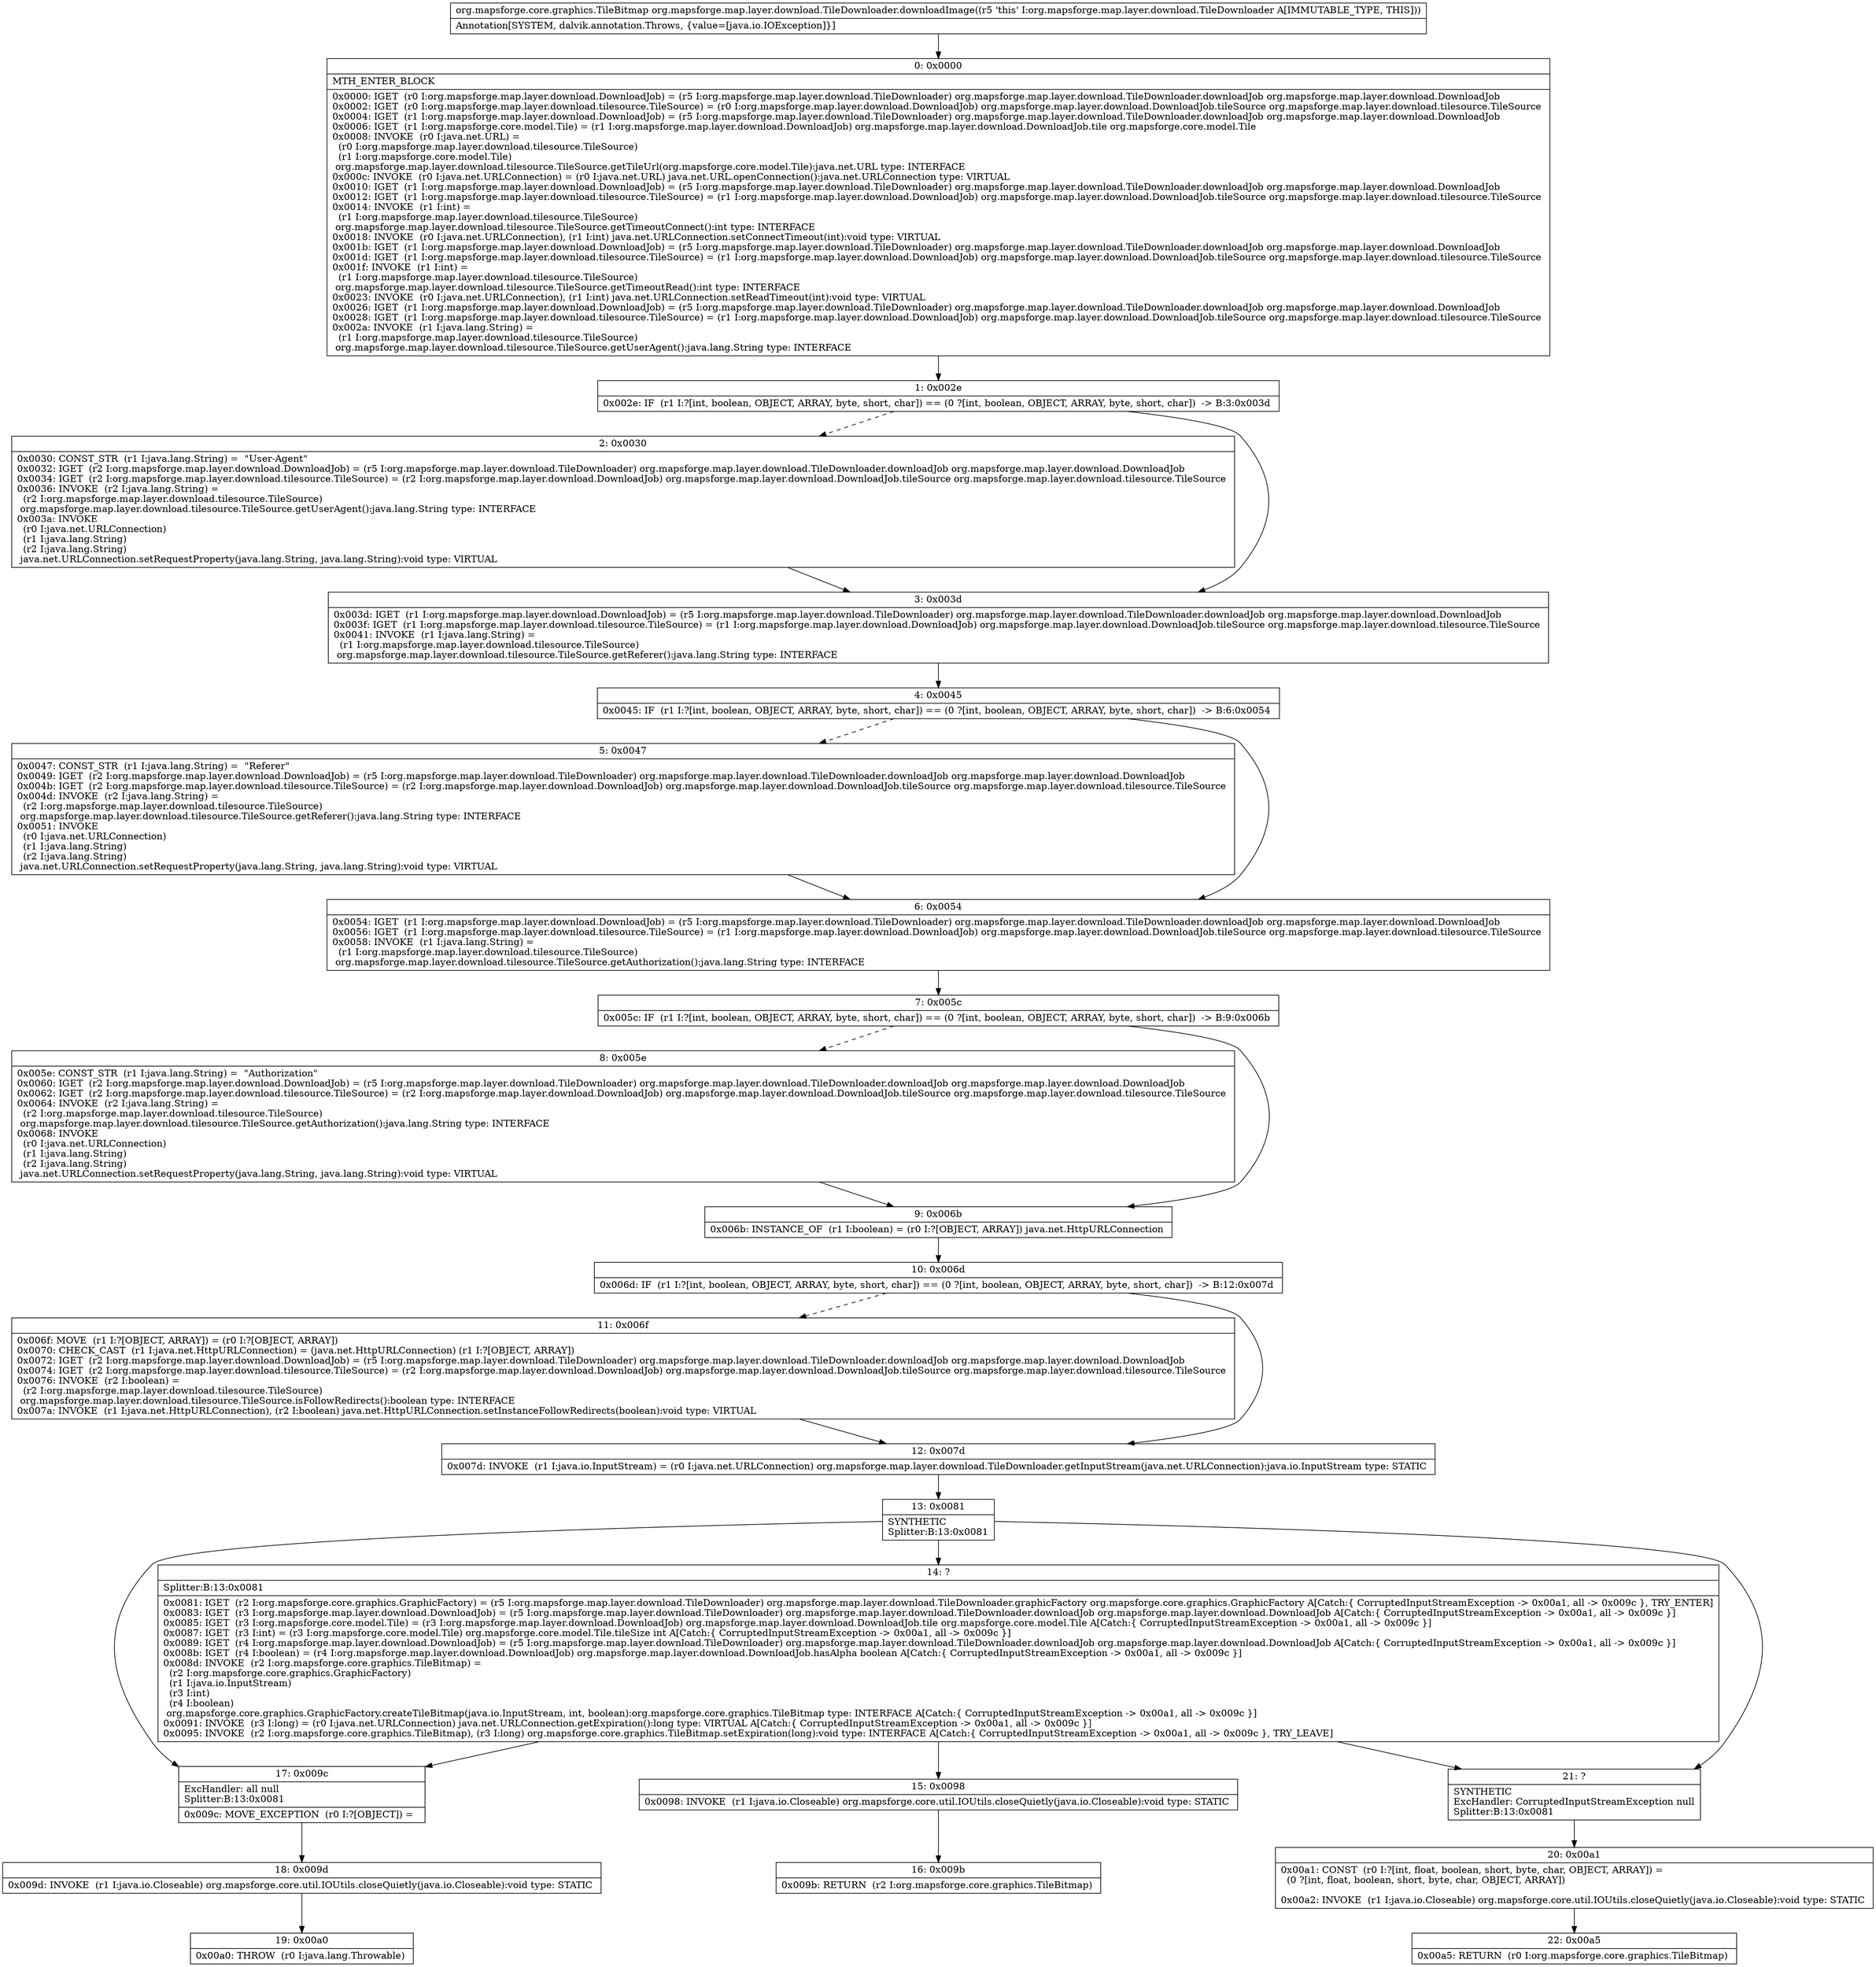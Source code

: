 digraph "CFG fororg.mapsforge.map.layer.download.TileDownloader.downloadImage()Lorg\/mapsforge\/core\/graphics\/TileBitmap;" {
Node_0 [shape=record,label="{0\:\ 0x0000|MTH_ENTER_BLOCK\l|0x0000: IGET  (r0 I:org.mapsforge.map.layer.download.DownloadJob) = (r5 I:org.mapsforge.map.layer.download.TileDownloader) org.mapsforge.map.layer.download.TileDownloader.downloadJob org.mapsforge.map.layer.download.DownloadJob \l0x0002: IGET  (r0 I:org.mapsforge.map.layer.download.tilesource.TileSource) = (r0 I:org.mapsforge.map.layer.download.DownloadJob) org.mapsforge.map.layer.download.DownloadJob.tileSource org.mapsforge.map.layer.download.tilesource.TileSource \l0x0004: IGET  (r1 I:org.mapsforge.map.layer.download.DownloadJob) = (r5 I:org.mapsforge.map.layer.download.TileDownloader) org.mapsforge.map.layer.download.TileDownloader.downloadJob org.mapsforge.map.layer.download.DownloadJob \l0x0006: IGET  (r1 I:org.mapsforge.core.model.Tile) = (r1 I:org.mapsforge.map.layer.download.DownloadJob) org.mapsforge.map.layer.download.DownloadJob.tile org.mapsforge.core.model.Tile \l0x0008: INVOKE  (r0 I:java.net.URL) = \l  (r0 I:org.mapsforge.map.layer.download.tilesource.TileSource)\l  (r1 I:org.mapsforge.core.model.Tile)\l org.mapsforge.map.layer.download.tilesource.TileSource.getTileUrl(org.mapsforge.core.model.Tile):java.net.URL type: INTERFACE \l0x000c: INVOKE  (r0 I:java.net.URLConnection) = (r0 I:java.net.URL) java.net.URL.openConnection():java.net.URLConnection type: VIRTUAL \l0x0010: IGET  (r1 I:org.mapsforge.map.layer.download.DownloadJob) = (r5 I:org.mapsforge.map.layer.download.TileDownloader) org.mapsforge.map.layer.download.TileDownloader.downloadJob org.mapsforge.map.layer.download.DownloadJob \l0x0012: IGET  (r1 I:org.mapsforge.map.layer.download.tilesource.TileSource) = (r1 I:org.mapsforge.map.layer.download.DownloadJob) org.mapsforge.map.layer.download.DownloadJob.tileSource org.mapsforge.map.layer.download.tilesource.TileSource \l0x0014: INVOKE  (r1 I:int) = \l  (r1 I:org.mapsforge.map.layer.download.tilesource.TileSource)\l org.mapsforge.map.layer.download.tilesource.TileSource.getTimeoutConnect():int type: INTERFACE \l0x0018: INVOKE  (r0 I:java.net.URLConnection), (r1 I:int) java.net.URLConnection.setConnectTimeout(int):void type: VIRTUAL \l0x001b: IGET  (r1 I:org.mapsforge.map.layer.download.DownloadJob) = (r5 I:org.mapsforge.map.layer.download.TileDownloader) org.mapsforge.map.layer.download.TileDownloader.downloadJob org.mapsforge.map.layer.download.DownloadJob \l0x001d: IGET  (r1 I:org.mapsforge.map.layer.download.tilesource.TileSource) = (r1 I:org.mapsforge.map.layer.download.DownloadJob) org.mapsforge.map.layer.download.DownloadJob.tileSource org.mapsforge.map.layer.download.tilesource.TileSource \l0x001f: INVOKE  (r1 I:int) = \l  (r1 I:org.mapsforge.map.layer.download.tilesource.TileSource)\l org.mapsforge.map.layer.download.tilesource.TileSource.getTimeoutRead():int type: INTERFACE \l0x0023: INVOKE  (r0 I:java.net.URLConnection), (r1 I:int) java.net.URLConnection.setReadTimeout(int):void type: VIRTUAL \l0x0026: IGET  (r1 I:org.mapsforge.map.layer.download.DownloadJob) = (r5 I:org.mapsforge.map.layer.download.TileDownloader) org.mapsforge.map.layer.download.TileDownloader.downloadJob org.mapsforge.map.layer.download.DownloadJob \l0x0028: IGET  (r1 I:org.mapsforge.map.layer.download.tilesource.TileSource) = (r1 I:org.mapsforge.map.layer.download.DownloadJob) org.mapsforge.map.layer.download.DownloadJob.tileSource org.mapsforge.map.layer.download.tilesource.TileSource \l0x002a: INVOKE  (r1 I:java.lang.String) = \l  (r1 I:org.mapsforge.map.layer.download.tilesource.TileSource)\l org.mapsforge.map.layer.download.tilesource.TileSource.getUserAgent():java.lang.String type: INTERFACE \l}"];
Node_1 [shape=record,label="{1\:\ 0x002e|0x002e: IF  (r1 I:?[int, boolean, OBJECT, ARRAY, byte, short, char]) == (0 ?[int, boolean, OBJECT, ARRAY, byte, short, char])  \-\> B:3:0x003d \l}"];
Node_2 [shape=record,label="{2\:\ 0x0030|0x0030: CONST_STR  (r1 I:java.lang.String) =  \"User\-Agent\" \l0x0032: IGET  (r2 I:org.mapsforge.map.layer.download.DownloadJob) = (r5 I:org.mapsforge.map.layer.download.TileDownloader) org.mapsforge.map.layer.download.TileDownloader.downloadJob org.mapsforge.map.layer.download.DownloadJob \l0x0034: IGET  (r2 I:org.mapsforge.map.layer.download.tilesource.TileSource) = (r2 I:org.mapsforge.map.layer.download.DownloadJob) org.mapsforge.map.layer.download.DownloadJob.tileSource org.mapsforge.map.layer.download.tilesource.TileSource \l0x0036: INVOKE  (r2 I:java.lang.String) = \l  (r2 I:org.mapsforge.map.layer.download.tilesource.TileSource)\l org.mapsforge.map.layer.download.tilesource.TileSource.getUserAgent():java.lang.String type: INTERFACE \l0x003a: INVOKE  \l  (r0 I:java.net.URLConnection)\l  (r1 I:java.lang.String)\l  (r2 I:java.lang.String)\l java.net.URLConnection.setRequestProperty(java.lang.String, java.lang.String):void type: VIRTUAL \l}"];
Node_3 [shape=record,label="{3\:\ 0x003d|0x003d: IGET  (r1 I:org.mapsforge.map.layer.download.DownloadJob) = (r5 I:org.mapsforge.map.layer.download.TileDownloader) org.mapsforge.map.layer.download.TileDownloader.downloadJob org.mapsforge.map.layer.download.DownloadJob \l0x003f: IGET  (r1 I:org.mapsforge.map.layer.download.tilesource.TileSource) = (r1 I:org.mapsforge.map.layer.download.DownloadJob) org.mapsforge.map.layer.download.DownloadJob.tileSource org.mapsforge.map.layer.download.tilesource.TileSource \l0x0041: INVOKE  (r1 I:java.lang.String) = \l  (r1 I:org.mapsforge.map.layer.download.tilesource.TileSource)\l org.mapsforge.map.layer.download.tilesource.TileSource.getReferer():java.lang.String type: INTERFACE \l}"];
Node_4 [shape=record,label="{4\:\ 0x0045|0x0045: IF  (r1 I:?[int, boolean, OBJECT, ARRAY, byte, short, char]) == (0 ?[int, boolean, OBJECT, ARRAY, byte, short, char])  \-\> B:6:0x0054 \l}"];
Node_5 [shape=record,label="{5\:\ 0x0047|0x0047: CONST_STR  (r1 I:java.lang.String) =  \"Referer\" \l0x0049: IGET  (r2 I:org.mapsforge.map.layer.download.DownloadJob) = (r5 I:org.mapsforge.map.layer.download.TileDownloader) org.mapsforge.map.layer.download.TileDownloader.downloadJob org.mapsforge.map.layer.download.DownloadJob \l0x004b: IGET  (r2 I:org.mapsforge.map.layer.download.tilesource.TileSource) = (r2 I:org.mapsforge.map.layer.download.DownloadJob) org.mapsforge.map.layer.download.DownloadJob.tileSource org.mapsforge.map.layer.download.tilesource.TileSource \l0x004d: INVOKE  (r2 I:java.lang.String) = \l  (r2 I:org.mapsforge.map.layer.download.tilesource.TileSource)\l org.mapsforge.map.layer.download.tilesource.TileSource.getReferer():java.lang.String type: INTERFACE \l0x0051: INVOKE  \l  (r0 I:java.net.URLConnection)\l  (r1 I:java.lang.String)\l  (r2 I:java.lang.String)\l java.net.URLConnection.setRequestProperty(java.lang.String, java.lang.String):void type: VIRTUAL \l}"];
Node_6 [shape=record,label="{6\:\ 0x0054|0x0054: IGET  (r1 I:org.mapsforge.map.layer.download.DownloadJob) = (r5 I:org.mapsforge.map.layer.download.TileDownloader) org.mapsforge.map.layer.download.TileDownloader.downloadJob org.mapsforge.map.layer.download.DownloadJob \l0x0056: IGET  (r1 I:org.mapsforge.map.layer.download.tilesource.TileSource) = (r1 I:org.mapsforge.map.layer.download.DownloadJob) org.mapsforge.map.layer.download.DownloadJob.tileSource org.mapsforge.map.layer.download.tilesource.TileSource \l0x0058: INVOKE  (r1 I:java.lang.String) = \l  (r1 I:org.mapsforge.map.layer.download.tilesource.TileSource)\l org.mapsforge.map.layer.download.tilesource.TileSource.getAuthorization():java.lang.String type: INTERFACE \l}"];
Node_7 [shape=record,label="{7\:\ 0x005c|0x005c: IF  (r1 I:?[int, boolean, OBJECT, ARRAY, byte, short, char]) == (0 ?[int, boolean, OBJECT, ARRAY, byte, short, char])  \-\> B:9:0x006b \l}"];
Node_8 [shape=record,label="{8\:\ 0x005e|0x005e: CONST_STR  (r1 I:java.lang.String) =  \"Authorization\" \l0x0060: IGET  (r2 I:org.mapsforge.map.layer.download.DownloadJob) = (r5 I:org.mapsforge.map.layer.download.TileDownloader) org.mapsforge.map.layer.download.TileDownloader.downloadJob org.mapsforge.map.layer.download.DownloadJob \l0x0062: IGET  (r2 I:org.mapsforge.map.layer.download.tilesource.TileSource) = (r2 I:org.mapsforge.map.layer.download.DownloadJob) org.mapsforge.map.layer.download.DownloadJob.tileSource org.mapsforge.map.layer.download.tilesource.TileSource \l0x0064: INVOKE  (r2 I:java.lang.String) = \l  (r2 I:org.mapsforge.map.layer.download.tilesource.TileSource)\l org.mapsforge.map.layer.download.tilesource.TileSource.getAuthorization():java.lang.String type: INTERFACE \l0x0068: INVOKE  \l  (r0 I:java.net.URLConnection)\l  (r1 I:java.lang.String)\l  (r2 I:java.lang.String)\l java.net.URLConnection.setRequestProperty(java.lang.String, java.lang.String):void type: VIRTUAL \l}"];
Node_9 [shape=record,label="{9\:\ 0x006b|0x006b: INSTANCE_OF  (r1 I:boolean) = (r0 I:?[OBJECT, ARRAY]) java.net.HttpURLConnection \l}"];
Node_10 [shape=record,label="{10\:\ 0x006d|0x006d: IF  (r1 I:?[int, boolean, OBJECT, ARRAY, byte, short, char]) == (0 ?[int, boolean, OBJECT, ARRAY, byte, short, char])  \-\> B:12:0x007d \l}"];
Node_11 [shape=record,label="{11\:\ 0x006f|0x006f: MOVE  (r1 I:?[OBJECT, ARRAY]) = (r0 I:?[OBJECT, ARRAY]) \l0x0070: CHECK_CAST  (r1 I:java.net.HttpURLConnection) = (java.net.HttpURLConnection) (r1 I:?[OBJECT, ARRAY]) \l0x0072: IGET  (r2 I:org.mapsforge.map.layer.download.DownloadJob) = (r5 I:org.mapsforge.map.layer.download.TileDownloader) org.mapsforge.map.layer.download.TileDownloader.downloadJob org.mapsforge.map.layer.download.DownloadJob \l0x0074: IGET  (r2 I:org.mapsforge.map.layer.download.tilesource.TileSource) = (r2 I:org.mapsforge.map.layer.download.DownloadJob) org.mapsforge.map.layer.download.DownloadJob.tileSource org.mapsforge.map.layer.download.tilesource.TileSource \l0x0076: INVOKE  (r2 I:boolean) = \l  (r2 I:org.mapsforge.map.layer.download.tilesource.TileSource)\l org.mapsforge.map.layer.download.tilesource.TileSource.isFollowRedirects():boolean type: INTERFACE \l0x007a: INVOKE  (r1 I:java.net.HttpURLConnection), (r2 I:boolean) java.net.HttpURLConnection.setInstanceFollowRedirects(boolean):void type: VIRTUAL \l}"];
Node_12 [shape=record,label="{12\:\ 0x007d|0x007d: INVOKE  (r1 I:java.io.InputStream) = (r0 I:java.net.URLConnection) org.mapsforge.map.layer.download.TileDownloader.getInputStream(java.net.URLConnection):java.io.InputStream type: STATIC \l}"];
Node_13 [shape=record,label="{13\:\ 0x0081|SYNTHETIC\lSplitter:B:13:0x0081\l}"];
Node_14 [shape=record,label="{14\:\ ?|Splitter:B:13:0x0081\l|0x0081: IGET  (r2 I:org.mapsforge.core.graphics.GraphicFactory) = (r5 I:org.mapsforge.map.layer.download.TileDownloader) org.mapsforge.map.layer.download.TileDownloader.graphicFactory org.mapsforge.core.graphics.GraphicFactory A[Catch:\{ CorruptedInputStreamException \-\> 0x00a1, all \-\> 0x009c \}, TRY_ENTER]\l0x0083: IGET  (r3 I:org.mapsforge.map.layer.download.DownloadJob) = (r5 I:org.mapsforge.map.layer.download.TileDownloader) org.mapsforge.map.layer.download.TileDownloader.downloadJob org.mapsforge.map.layer.download.DownloadJob A[Catch:\{ CorruptedInputStreamException \-\> 0x00a1, all \-\> 0x009c \}]\l0x0085: IGET  (r3 I:org.mapsforge.core.model.Tile) = (r3 I:org.mapsforge.map.layer.download.DownloadJob) org.mapsforge.map.layer.download.DownloadJob.tile org.mapsforge.core.model.Tile A[Catch:\{ CorruptedInputStreamException \-\> 0x00a1, all \-\> 0x009c \}]\l0x0087: IGET  (r3 I:int) = (r3 I:org.mapsforge.core.model.Tile) org.mapsforge.core.model.Tile.tileSize int A[Catch:\{ CorruptedInputStreamException \-\> 0x00a1, all \-\> 0x009c \}]\l0x0089: IGET  (r4 I:org.mapsforge.map.layer.download.DownloadJob) = (r5 I:org.mapsforge.map.layer.download.TileDownloader) org.mapsforge.map.layer.download.TileDownloader.downloadJob org.mapsforge.map.layer.download.DownloadJob A[Catch:\{ CorruptedInputStreamException \-\> 0x00a1, all \-\> 0x009c \}]\l0x008b: IGET  (r4 I:boolean) = (r4 I:org.mapsforge.map.layer.download.DownloadJob) org.mapsforge.map.layer.download.DownloadJob.hasAlpha boolean A[Catch:\{ CorruptedInputStreamException \-\> 0x00a1, all \-\> 0x009c \}]\l0x008d: INVOKE  (r2 I:org.mapsforge.core.graphics.TileBitmap) = \l  (r2 I:org.mapsforge.core.graphics.GraphicFactory)\l  (r1 I:java.io.InputStream)\l  (r3 I:int)\l  (r4 I:boolean)\l org.mapsforge.core.graphics.GraphicFactory.createTileBitmap(java.io.InputStream, int, boolean):org.mapsforge.core.graphics.TileBitmap type: INTERFACE A[Catch:\{ CorruptedInputStreamException \-\> 0x00a1, all \-\> 0x009c \}]\l0x0091: INVOKE  (r3 I:long) = (r0 I:java.net.URLConnection) java.net.URLConnection.getExpiration():long type: VIRTUAL A[Catch:\{ CorruptedInputStreamException \-\> 0x00a1, all \-\> 0x009c \}]\l0x0095: INVOKE  (r2 I:org.mapsforge.core.graphics.TileBitmap), (r3 I:long) org.mapsforge.core.graphics.TileBitmap.setExpiration(long):void type: INTERFACE A[Catch:\{ CorruptedInputStreamException \-\> 0x00a1, all \-\> 0x009c \}, TRY_LEAVE]\l}"];
Node_15 [shape=record,label="{15\:\ 0x0098|0x0098: INVOKE  (r1 I:java.io.Closeable) org.mapsforge.core.util.IOUtils.closeQuietly(java.io.Closeable):void type: STATIC \l}"];
Node_16 [shape=record,label="{16\:\ 0x009b|0x009b: RETURN  (r2 I:org.mapsforge.core.graphics.TileBitmap) \l}"];
Node_17 [shape=record,label="{17\:\ 0x009c|ExcHandler: all null\lSplitter:B:13:0x0081\l|0x009c: MOVE_EXCEPTION  (r0 I:?[OBJECT]) =  \l}"];
Node_18 [shape=record,label="{18\:\ 0x009d|0x009d: INVOKE  (r1 I:java.io.Closeable) org.mapsforge.core.util.IOUtils.closeQuietly(java.io.Closeable):void type: STATIC \l}"];
Node_19 [shape=record,label="{19\:\ 0x00a0|0x00a0: THROW  (r0 I:java.lang.Throwable) \l}"];
Node_20 [shape=record,label="{20\:\ 0x00a1|0x00a1: CONST  (r0 I:?[int, float, boolean, short, byte, char, OBJECT, ARRAY]) = \l  (0 ?[int, float, boolean, short, byte, char, OBJECT, ARRAY])\l \l0x00a2: INVOKE  (r1 I:java.io.Closeable) org.mapsforge.core.util.IOUtils.closeQuietly(java.io.Closeable):void type: STATIC \l}"];
Node_21 [shape=record,label="{21\:\ ?|SYNTHETIC\lExcHandler: CorruptedInputStreamException null\lSplitter:B:13:0x0081\l}"];
Node_22 [shape=record,label="{22\:\ 0x00a5|0x00a5: RETURN  (r0 I:org.mapsforge.core.graphics.TileBitmap) \l}"];
MethodNode[shape=record,label="{org.mapsforge.core.graphics.TileBitmap org.mapsforge.map.layer.download.TileDownloader.downloadImage((r5 'this' I:org.mapsforge.map.layer.download.TileDownloader A[IMMUTABLE_TYPE, THIS]))  | Annotation[SYSTEM, dalvik.annotation.Throws, \{value=[java.io.IOException]\}]\l}"];
MethodNode -> Node_0;
Node_0 -> Node_1;
Node_1 -> Node_2[style=dashed];
Node_1 -> Node_3;
Node_2 -> Node_3;
Node_3 -> Node_4;
Node_4 -> Node_5[style=dashed];
Node_4 -> Node_6;
Node_5 -> Node_6;
Node_6 -> Node_7;
Node_7 -> Node_8[style=dashed];
Node_7 -> Node_9;
Node_8 -> Node_9;
Node_9 -> Node_10;
Node_10 -> Node_11[style=dashed];
Node_10 -> Node_12;
Node_11 -> Node_12;
Node_12 -> Node_13;
Node_13 -> Node_14;
Node_13 -> Node_21;
Node_13 -> Node_17;
Node_14 -> Node_15;
Node_14 -> Node_21;
Node_14 -> Node_17;
Node_15 -> Node_16;
Node_17 -> Node_18;
Node_18 -> Node_19;
Node_20 -> Node_22;
Node_21 -> Node_20;
}

